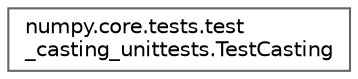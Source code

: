 digraph "Graphical Class Hierarchy"
{
 // LATEX_PDF_SIZE
  bgcolor="transparent";
  edge [fontname=Helvetica,fontsize=10,labelfontname=Helvetica,labelfontsize=10];
  node [fontname=Helvetica,fontsize=10,shape=box,height=0.2,width=0.4];
  rankdir="LR";
  Node0 [id="Node000000",label="numpy.core.tests.test\l_casting_unittests.TestCasting",height=0.2,width=0.4,color="grey40", fillcolor="white", style="filled",URL="$d2/d54/classnumpy_1_1core_1_1tests_1_1test__casting__unittests_1_1TestCasting.html",tooltip=" "];
}
